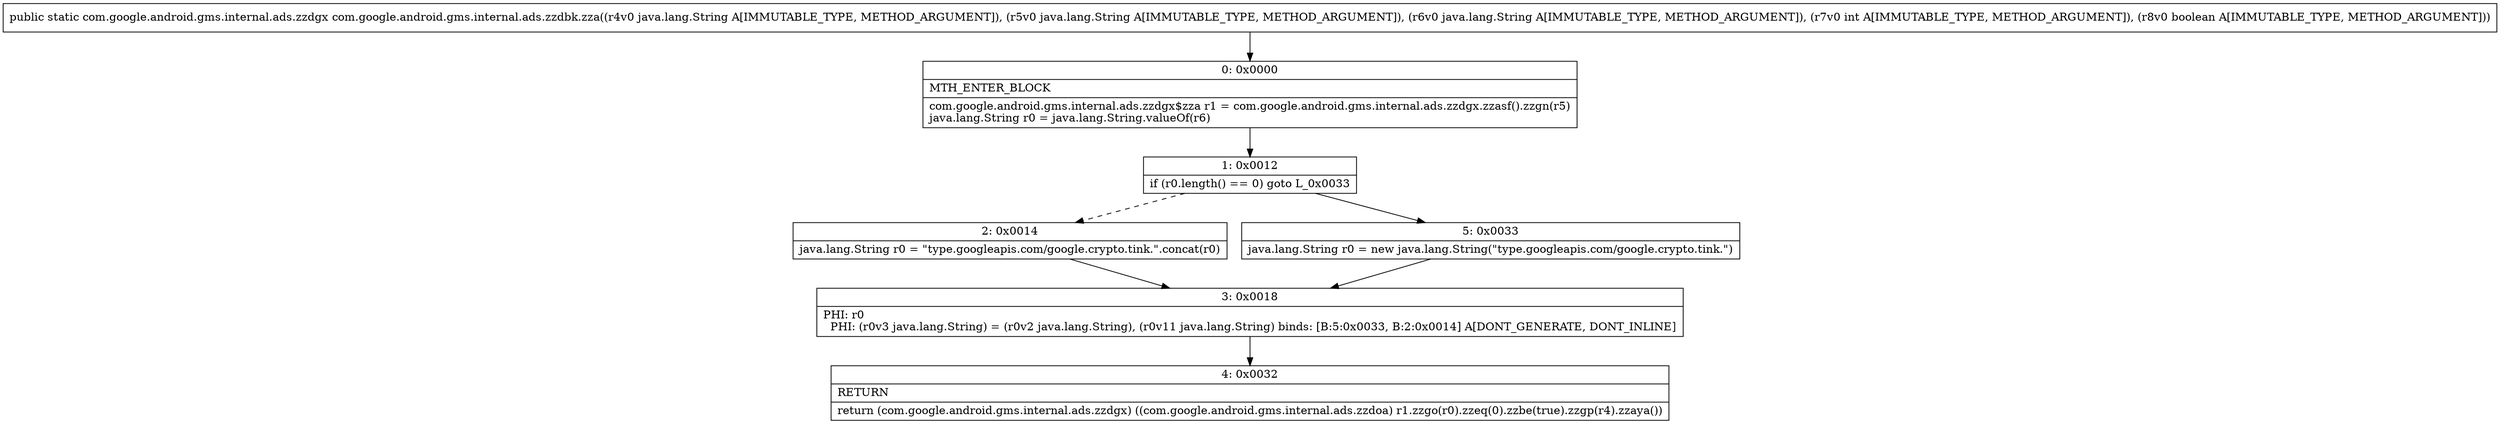 digraph "CFG forcom.google.android.gms.internal.ads.zzdbk.zza(Ljava\/lang\/String;Ljava\/lang\/String;Ljava\/lang\/String;IZ)Lcom\/google\/android\/gms\/internal\/ads\/zzdgx;" {
Node_0 [shape=record,label="{0\:\ 0x0000|MTH_ENTER_BLOCK\l|com.google.android.gms.internal.ads.zzdgx$zza r1 = com.google.android.gms.internal.ads.zzdgx.zzasf().zzgn(r5)\ljava.lang.String r0 = java.lang.String.valueOf(r6)\l}"];
Node_1 [shape=record,label="{1\:\ 0x0012|if (r0.length() == 0) goto L_0x0033\l}"];
Node_2 [shape=record,label="{2\:\ 0x0014|java.lang.String r0 = \"type.googleapis.com\/google.crypto.tink.\".concat(r0)\l}"];
Node_3 [shape=record,label="{3\:\ 0x0018|PHI: r0 \l  PHI: (r0v3 java.lang.String) = (r0v2 java.lang.String), (r0v11 java.lang.String) binds: [B:5:0x0033, B:2:0x0014] A[DONT_GENERATE, DONT_INLINE]\l}"];
Node_4 [shape=record,label="{4\:\ 0x0032|RETURN\l|return (com.google.android.gms.internal.ads.zzdgx) ((com.google.android.gms.internal.ads.zzdoa) r1.zzgo(r0).zzeq(0).zzbe(true).zzgp(r4).zzaya())\l}"];
Node_5 [shape=record,label="{5\:\ 0x0033|java.lang.String r0 = new java.lang.String(\"type.googleapis.com\/google.crypto.tink.\")\l}"];
MethodNode[shape=record,label="{public static com.google.android.gms.internal.ads.zzdgx com.google.android.gms.internal.ads.zzdbk.zza((r4v0 java.lang.String A[IMMUTABLE_TYPE, METHOD_ARGUMENT]), (r5v0 java.lang.String A[IMMUTABLE_TYPE, METHOD_ARGUMENT]), (r6v0 java.lang.String A[IMMUTABLE_TYPE, METHOD_ARGUMENT]), (r7v0 int A[IMMUTABLE_TYPE, METHOD_ARGUMENT]), (r8v0 boolean A[IMMUTABLE_TYPE, METHOD_ARGUMENT])) }"];
MethodNode -> Node_0;
Node_0 -> Node_1;
Node_1 -> Node_2[style=dashed];
Node_1 -> Node_5;
Node_2 -> Node_3;
Node_3 -> Node_4;
Node_5 -> Node_3;
}

